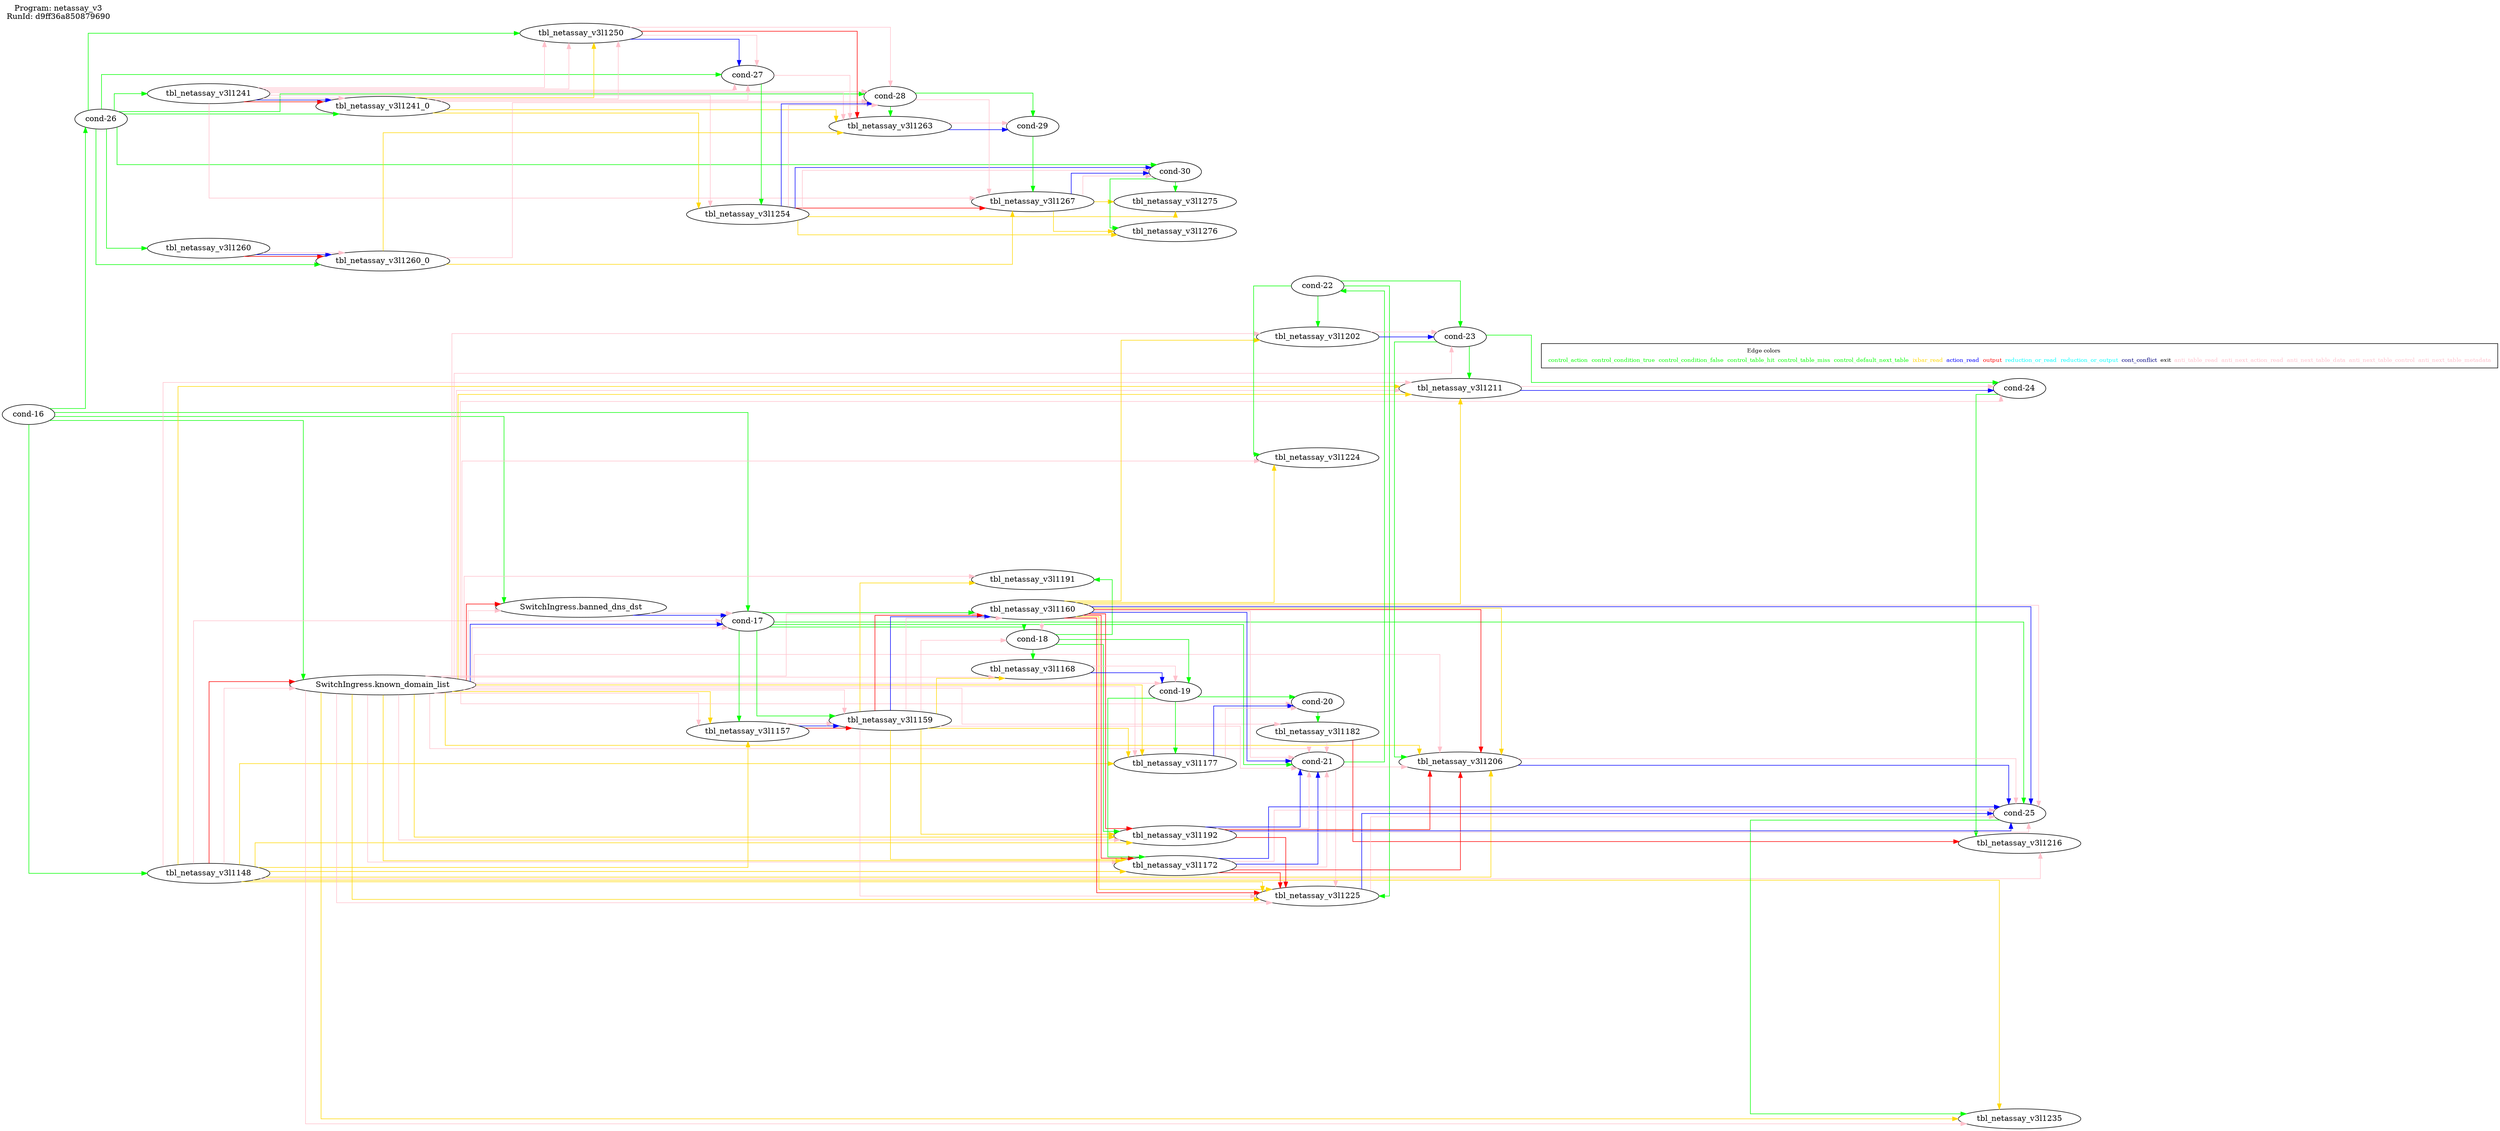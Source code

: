 digraph table_deps {
  splines=ortho; rankdir=LR;
  label="Program: netassay_v3
RunId: d9ff36a850879690
";
  labelloc=t; labeljust=l;
  { "cond-16"; "cond-26"; "tbl_netassay_v3l1148"; "tbl_netassay_v3l1241"; "tbl_netassay_v3l1260"; }
  { rank = same; "SwitchIngress.known_domain_list"; "tbl_netassay_v3l1241_0"; "tbl_netassay_v3l1260_0"; }
  { rank = same; "SwitchIngress.banned_dns_dst"; "tbl_netassay_v3l1250"; }
  { rank = same; "cond-17"; "cond-27"; "tbl_netassay_v3l1157"; "tbl_netassay_v3l1254"; }
  { rank = same; "cond-28"; "tbl_netassay_v3l1159"; "tbl_netassay_v3l1263"; }
  { rank = same; "cond-18"; "cond-29"; "tbl_netassay_v3l1160"; "tbl_netassay_v3l1168"; "tbl_netassay_v3l1191"; "tbl_netassay_v3l1267"; }
  { rank = same; "cond-20"; "cond-21"; "cond-22"; "tbl_netassay_v3l1182"; "tbl_netassay_v3l1202"; "tbl_netassay_v3l1224"; "tbl_netassay_v3l1225"; }
  { rank = same; "cond-24"; "cond-25"; "tbl_netassay_v3l1216"; "tbl_netassay_v3l1235"; }
  { rank = same; "cond-19"; "cond-30"; "tbl_netassay_v3l1172"; "tbl_netassay_v3l1177"; "tbl_netassay_v3l1192"; "tbl_netassay_v3l1275"; "tbl_netassay_v3l1276"; }
  { rank = same; "cond-23"; "tbl_netassay_v3l1206"; "tbl_netassay_v3l1211"; }
   "cond-16" -> "tbl_netassay_v3l1148" [ label= "",color=green ];
   "cond-16" -> "SwitchIngress.known_domain_list" [ label= "",color=green ];
   "cond-16" -> "SwitchIngress.banned_dns_dst" [ label= "",color=green ];
   "cond-16" -> "cond-17" [ label= "",color=green ];
   "cond-17" -> "tbl_netassay_v3l1157" [ label= "",color=green ];
   "cond-17" -> "tbl_netassay_v3l1159" [ label= "",color=green ];
   "cond-17" -> "tbl_netassay_v3l1160" [ label= "",color=green ];
   "cond-17" -> "cond-18" [ label= "",color=green ];
   "cond-17" -> "cond-21" [ label= "",color=green ];
   "cond-17" -> "cond-25" [ label= "",color=green ];
   "cond-18" -> "tbl_netassay_v3l1168" [ label= "",color=green ];
   "cond-18" -> "cond-19" [ label= "",color=green ];
   "cond-19" -> "tbl_netassay_v3l1172" [ label= "",color=green ];
   "cond-19" -> "tbl_netassay_v3l1177" [ label= "",color=green ];
   "cond-19" -> "cond-20" [ label= "",color=green ];
   "cond-20" -> "tbl_netassay_v3l1182" [ label= "",color=green ];
   "cond-18" -> "tbl_netassay_v3l1191" [ label= "",color=green ];
   "cond-18" -> "tbl_netassay_v3l1192" [ label= "",color=green ];
   "cond-21" -> "cond-22" [ label= "",color=green ];
   "cond-22" -> "tbl_netassay_v3l1202" [ label= "",color=green ];
   "cond-22" -> "cond-23" [ label= "",color=green ];
   "cond-23" -> "tbl_netassay_v3l1206" [ label= "",color=green ];
   "cond-23" -> "tbl_netassay_v3l1211" [ label= "",color=green ];
   "cond-23" -> "cond-24" [ label= "",color=green ];
   "cond-24" -> "tbl_netassay_v3l1216" [ label= "",color=green ];
   "cond-22" -> "tbl_netassay_v3l1224" [ label= "",color=green ];
   "cond-22" -> "tbl_netassay_v3l1225" [ label= "",color=green ];
   "cond-25" -> "tbl_netassay_v3l1235" [ label= "",color=green ];
   "cond-16" -> "cond-26" [ label= "",color=green ];
   "cond-26" -> "tbl_netassay_v3l1241" [ label= "",color=green ];
   "cond-26" -> "tbl_netassay_v3l1241_0" [ label= "",color=green ];
   "cond-26" -> "tbl_netassay_v3l1250" [ label= "",color=green ];
   "cond-26" -> "cond-27" [ label= "",color=green ];
   "cond-26" -> "tbl_netassay_v3l1260" [ label= "",color=green ];
   "cond-26" -> "tbl_netassay_v3l1260_0" [ label= "",color=green ];
   "cond-26" -> "cond-28" [ label= "",color=green ];
   "cond-26" -> "cond-30" [ label= "",color=green ];
   "cond-27" -> "tbl_netassay_v3l1254" [ label= "",color=green ];
   "cond-28" -> "tbl_netassay_v3l1263" [ label= "",color=green ];
   "cond-28" -> "cond-29" [ label= "",color=green ];
   "cond-29" -> "tbl_netassay_v3l1267" [ label= "",color=green ];
   "cond-30" -> "tbl_netassay_v3l1275" [ label= "",color=green ];
   "cond-30" -> "tbl_netassay_v3l1276" [ label= "",color=green ];
   "SwitchIngress.known_domain_list" -> "tbl_netassay_v3l1168" [ label= "",color=pink ];
   "SwitchIngress.known_domain_list" -> "tbl_netassay_v3l1172" [ label= "",color=pink ];
   "SwitchIngress.known_domain_list" -> "tbl_netassay_v3l1177" [ label= "",color=pink ];
   "SwitchIngress.known_domain_list" -> "tbl_netassay_v3l1191" [ label= "",color=pink ];
   "SwitchIngress.known_domain_list" -> "tbl_netassay_v3l1192" [ label= "",color=pink ];
   "SwitchIngress.known_domain_list" -> "tbl_netassay_v3l1157" [ label= "",color=pink ];
   "SwitchIngress.known_domain_list" -> "tbl_netassay_v3l1159" [ label= "",color=pink ];
   "SwitchIngress.known_domain_list" -> "tbl_netassay_v3l1202" [ label= "",color=pink ];
   "SwitchIngress.known_domain_list" -> "tbl_netassay_v3l1206" [ label= "",color=pink ];
   "SwitchIngress.known_domain_list" -> "tbl_netassay_v3l1211" [ label= "",color=pink ];
   "SwitchIngress.known_domain_list" -> "tbl_netassay_v3l1224" [ label= "",color=pink ];
   "SwitchIngress.known_domain_list" -> "tbl_netassay_v3l1225" [ label= "",color=pink ];
   "SwitchIngress.known_domain_list" -> "tbl_netassay_v3l1160" [ label= "",color=pink ];
   "SwitchIngress.known_domain_list" -> "cond-19" [ label= "",color=pink ];
   "SwitchIngress.known_domain_list" -> "cond-20" [ label= "",color=pink ];
   "SwitchIngress.known_domain_list" -> "cond-23" [ label= "",color=pink ];
   "SwitchIngress.known_domain_list" -> "cond-24" [ label= "",color=pink ];
   "SwitchIngress.known_domain_list" -> "cond-21" [ label= "",color=pink ];
   "SwitchIngress.known_domain_list" -> "tbl_netassay_v3l1235" [ label= "",color=pink ];
   "SwitchIngress.known_domain_list" -> "tbl_netassay_v3l1182" [ label= "",color=pink ];
   "tbl_netassay_v3l1148" -> "tbl_netassay_v3l1216" [ label= "",color=pink ];
   "tbl_netassay_v3l1148" -> "tbl_netassay_v3l1211" [ label= "",color=pink ];
   "tbl_netassay_v3l1241" -> "tbl_netassay_v3l1254" [ label= "",color=pink ];
   "tbl_netassay_v3l1241" -> "tbl_netassay_v3l1267" [ label= "",color=pink ];
   "tbl_netassay_v3l1241" -> "tbl_netassay_v3l1250" [ label= "",color=pink ];
   "tbl_netassay_v3l1241" -> "tbl_netassay_v3l1263" [ label= "",color=pink ];
   "tbl_netassay_v3l1159" -> "tbl_netassay_v3l1225" [ label= "",color=pink ];
   "tbl_netassay_v3l1148" -> "SwitchIngress.known_domain_list" [ label= "",color=red ];
   "SwitchIngress.known_domain_list" -> "SwitchIngress.banned_dns_dst" [ label= "",color=red ];
   "SwitchIngress.banned_dns_dst" -> "cond-17" [ label= "",color=blue ];
   "SwitchIngress.known_domain_list" -> "cond-17" [ label= "",color=blue ];
   "SwitchIngress.known_domain_list" -> "tbl_netassay_v3l1157" [ label= "",color=gold ];
   "tbl_netassay_v3l1148" -> "tbl_netassay_v3l1157" [ label= "",color=gold ];
   "tbl_netassay_v3l1157" -> "tbl_netassay_v3l1159" [ label= "",color=red ];
   "tbl_netassay_v3l1157" -> "tbl_netassay_v3l1159" [ label= "",color=blue ];
   "tbl_netassay_v3l1159" -> "tbl_netassay_v3l1160" [ label= "",color=red ];
   "tbl_netassay_v3l1159" -> "tbl_netassay_v3l1160" [ label= "",color=blue ];
   "tbl_netassay_v3l1159" -> "tbl_netassay_v3l1168" [ label= "",color=gold ];
   "tbl_netassay_v3l1168" -> "cond-19" [ label= "",color=blue ];
   "tbl_netassay_v3l1160" -> "tbl_netassay_v3l1172" [ label= "",color=red ];
   "tbl_netassay_v3l1159" -> "tbl_netassay_v3l1172" [ label= "",color=gold ];
   "SwitchIngress.known_domain_list" -> "tbl_netassay_v3l1172" [ label= "",color=gold ];
   "tbl_netassay_v3l1148" -> "tbl_netassay_v3l1172" [ label= "",color=gold ];
   "SwitchIngress.known_domain_list" -> "tbl_netassay_v3l1177" [ label= "",color=gold ];
   "tbl_netassay_v3l1148" -> "tbl_netassay_v3l1177" [ label= "",color=gold ];
   "tbl_netassay_v3l1159" -> "tbl_netassay_v3l1177" [ label= "",color=gold ];
   "tbl_netassay_v3l1177" -> "cond-20" [ label= "",color=blue ];
   "tbl_netassay_v3l1159" -> "tbl_netassay_v3l1191" [ label= "",color=gold ];
   "tbl_netassay_v3l1160" -> "tbl_netassay_v3l1192" [ label= "",color=red ];
   "tbl_netassay_v3l1159" -> "tbl_netassay_v3l1192" [ label= "",color=gold ];
   "SwitchIngress.known_domain_list" -> "tbl_netassay_v3l1192" [ label= "",color=gold ];
   "tbl_netassay_v3l1148" -> "tbl_netassay_v3l1192" [ label= "",color=gold ];
   "tbl_netassay_v3l1172" -> "cond-21" [ label= "",color=blue ];
   "tbl_netassay_v3l1160" -> "cond-21" [ label= "",color=blue ];
   "tbl_netassay_v3l1192" -> "cond-21" [ label= "",color=blue ];
   "tbl_netassay_v3l1160" -> "tbl_netassay_v3l1202" [ label= "",color=gold ];
   "tbl_netassay_v3l1202" -> "cond-23" [ label= "",color=blue ];
   "cond-21" -> "tbl_netassay_v3l1206" [ label= "",color=pink ];
   "tbl_netassay_v3l1172" -> "tbl_netassay_v3l1206" [ label= "",color=red ];
   "tbl_netassay_v3l1160" -> "tbl_netassay_v3l1206" [ label= "",color=red ];
   "tbl_netassay_v3l1192" -> "tbl_netassay_v3l1206" [ label= "",color=red ];
   "tbl_netassay_v3l1160" -> "tbl_netassay_v3l1206" [ label= "",color=gold ];
   "SwitchIngress.known_domain_list" -> "tbl_netassay_v3l1206" [ label= "",color=gold ];
   "tbl_netassay_v3l1148" -> "tbl_netassay_v3l1206" [ label= "",color=gold ];
   "SwitchIngress.known_domain_list" -> "tbl_netassay_v3l1211" [ label= "",color=gold ];
   "tbl_netassay_v3l1148" -> "tbl_netassay_v3l1211" [ label= "",color=gold ];
   "tbl_netassay_v3l1160" -> "tbl_netassay_v3l1211" [ label= "",color=gold ];
   "tbl_netassay_v3l1211" -> "cond-24" [ label= "",color=blue ];
   "tbl_netassay_v3l1182" -> "tbl_netassay_v3l1216" [ label= "",color=red ];
   "tbl_netassay_v3l1160" -> "tbl_netassay_v3l1224" [ label= "",color=gold ];
   "cond-21" -> "tbl_netassay_v3l1225" [ label= "",color=pink ];
   "tbl_netassay_v3l1172" -> "tbl_netassay_v3l1225" [ label= "",color=red ];
   "tbl_netassay_v3l1160" -> "tbl_netassay_v3l1225" [ label= "",color=red ];
   "tbl_netassay_v3l1192" -> "tbl_netassay_v3l1225" [ label= "",color=red ];
   "tbl_netassay_v3l1160" -> "tbl_netassay_v3l1225" [ label= "",color=gold ];
   "SwitchIngress.known_domain_list" -> "tbl_netassay_v3l1225" [ label= "",color=gold ];
   "tbl_netassay_v3l1148" -> "tbl_netassay_v3l1225" [ label= "",color=gold ];
   "tbl_netassay_v3l1206" -> "cond-25" [ label= "",color=blue ];
   "tbl_netassay_v3l1172" -> "cond-25" [ label= "",color=blue ];
   "tbl_netassay_v3l1160" -> "cond-25" [ label= "",color=blue ];
   "tbl_netassay_v3l1192" -> "cond-25" [ label= "",color=blue ];
   "tbl_netassay_v3l1225" -> "cond-25" [ label= "",color=blue ];
   "SwitchIngress.known_domain_list" -> "tbl_netassay_v3l1235" [ label= "",color=gold ];
   "tbl_netassay_v3l1148" -> "tbl_netassay_v3l1235" [ label= "",color=gold ];
   "tbl_netassay_v3l1241" -> "tbl_netassay_v3l1241_0" [ label= "",color=red ];
   "tbl_netassay_v3l1241" -> "tbl_netassay_v3l1241_0" [ label= "",color=blue ];
   "tbl_netassay_v3l1241_0" -> "tbl_netassay_v3l1250" [ label= "",color=gold ];
   "tbl_netassay_v3l1250" -> "cond-27" [ label= "",color=blue ];
   "tbl_netassay_v3l1241_0" -> "tbl_netassay_v3l1254" [ label= "",color=gold ];
   "tbl_netassay_v3l1260" -> "tbl_netassay_v3l1260_0" [ label= "",color=red ];
   "tbl_netassay_v3l1260" -> "tbl_netassay_v3l1260_0" [ label= "",color=blue ];
   "tbl_netassay_v3l1254" -> "cond-28" [ label= "",color=blue ];
   "cond-27" -> "tbl_netassay_v3l1263" [ label= "",color=pink ];
   "tbl_netassay_v3l1250" -> "tbl_netassay_v3l1263" [ label= "",color=red ];
   "tbl_netassay_v3l1241_0" -> "tbl_netassay_v3l1263" [ label= "",color=gold ];
   "tbl_netassay_v3l1260_0" -> "tbl_netassay_v3l1263" [ label= "",color=gold ];
   "tbl_netassay_v3l1263" -> "cond-29" [ label= "",color=blue ];
   "tbl_netassay_v3l1254" -> "tbl_netassay_v3l1267" [ label= "",color=red ];
   "cond-28" -> "tbl_netassay_v3l1267" [ label= "",color=pink ];
   "tbl_netassay_v3l1260_0" -> "tbl_netassay_v3l1267" [ label= "",color=gold ];
   "tbl_netassay_v3l1267" -> "cond-30" [ label= "",color=blue ];
   "tbl_netassay_v3l1254" -> "cond-30" [ label= "",color=blue ];
   "tbl_netassay_v3l1267" -> "tbl_netassay_v3l1275" [ label= "",color=gold ];
   "tbl_netassay_v3l1254" -> "tbl_netassay_v3l1275" [ label= "",color=gold ];
   "tbl_netassay_v3l1267" -> "tbl_netassay_v3l1276" [ label= "",color=gold ];
   "tbl_netassay_v3l1254" -> "tbl_netassay_v3l1276" [ label= "",color=gold ];
   "SwitchIngress.known_domain_list" -> "SwitchIngress.banned_dns_dst" [ label= "",color=pink ];
   "SwitchIngress.known_domain_list" -> "cond-17" [ label= "",color=pink ];
   "SwitchIngress.banned_dns_dst" -> "cond-17" [ label= "",color=pink ];
   "tbl_netassay_v3l1148" -> "SwitchIngress.known_domain_list" [ label= "",color=pink ];
   "tbl_netassay_v3l1148" -> "cond-17" [ label= "",color=pink ];
   "tbl_netassay_v3l1160" -> "cond-25" [ label= "",color=pink ];
   "tbl_netassay_v3l1160" -> "cond-18" [ label= "",color=pink ];
   "tbl_netassay_v3l1160" -> "cond-21" [ label= "",color=pink ];
   "tbl_netassay_v3l1159" -> "tbl_netassay_v3l1160" [ label= "",color=pink ];
   "tbl_netassay_v3l1159" -> "cond-18" [ label= "",color=pink ];
   "tbl_netassay_v3l1159" -> "cond-21" [ label= "",color=pink ];
   "tbl_netassay_v3l1157" -> "tbl_netassay_v3l1159" [ label= "",color=pink ];
   "tbl_netassay_v3l1172" -> "cond-25" [ label= "",color=pink ];
   "tbl_netassay_v3l1172" -> "cond-21" [ label= "",color=pink ];
   "tbl_netassay_v3l1168" -> "cond-19" [ label= "",color=pink ];
   "tbl_netassay_v3l1182" -> "cond-21" [ label= "",color=pink ];
   "tbl_netassay_v3l1177" -> "cond-20" [ label= "",color=pink ];
   "tbl_netassay_v3l1202" -> "cond-23" [ label= "",color=pink ];
   "tbl_netassay_v3l1192" -> "cond-25" [ label= "",color=pink ];
   "tbl_netassay_v3l1192" -> "cond-21" [ label= "",color=pink ];
   "tbl_netassay_v3l1211" -> "cond-24" [ label= "",color=pink ];
   "tbl_netassay_v3l1206" -> "cond-25" [ label= "",color=pink ];
   "tbl_netassay_v3l1225" -> "cond-25" [ label= "",color=pink ];
   "tbl_netassay_v3l1250" -> "cond-27" [ label= "",color=pink ];
   "tbl_netassay_v3l1250" -> "cond-28" [ label= "",color=pink ];
   "tbl_netassay_v3l1241_0" -> "tbl_netassay_v3l1250" [ label= "",color=pink ];
   "tbl_netassay_v3l1241_0" -> "cond-27" [ label= "",color=pink ];
   "tbl_netassay_v3l1241_0" -> "cond-28" [ label= "",color=pink ];
   "tbl_netassay_v3l1241" -> "tbl_netassay_v3l1250" [ label= "",color=pink ];
   "tbl_netassay_v3l1241" -> "tbl_netassay_v3l1241_0" [ label= "",color=pink ];
   "tbl_netassay_v3l1241" -> "cond-27" [ label= "",color=pink ];
   "tbl_netassay_v3l1241" -> "cond-28" [ label= "",color=pink ];
   "tbl_netassay_v3l1260_0" -> "cond-28" [ label= "",color=pink ];
   "tbl_netassay_v3l1260" -> "tbl_netassay_v3l1260_0" [ label= "",color=pink ];
   "tbl_netassay_v3l1254" -> "cond-30" [ label= "",color=pink ];
   "tbl_netassay_v3l1254" -> "cond-28" [ label= "",color=pink ];
   "tbl_netassay_v3l1267" -> "cond-30" [ label= "",color=pink ];
   "tbl_netassay_v3l1263" -> "cond-29" [ label= "",color=pink ];
  { rank=max;
    subgraph cluster_legend { node [ shape=record; fontsize=10];
      empty [label=<<table border="0" cellborder="0"><tr><td colspan="8">Edge colors</td></tr><tr><td><font color="green">control_action</font></td><td><font color="green">control_condition_true</font></td><td><font color="green">control_condition_false</font></td><td><font color="green">control_table_hit</font></td><td><font color="green">control_table_miss</font></td><td><font color="green">control_default_next_table</font></td><td><font color="gold">ixbar_read</font></td><td><font color="blue">action_read</font></td><td><font color="red">output</font></td><td><font color="cyan">reduction_or_read</font></td><td><font color="cyan">reduction_or_output</font></td><td><font color="navy">cont_conflict</font></td><td><font color="black">exit</font></td><td><font color="pink">anti_table_read</font></td><td><font color="pink">anti_next_action_read</font></td><td><font color="pink">anti_next_table_data</font></td><td><font color="pink">anti_next_table_control</font></td><td><font color="pink">anti_next_table_metadata</font></td></tr></table>>;]
    }
  }
}
